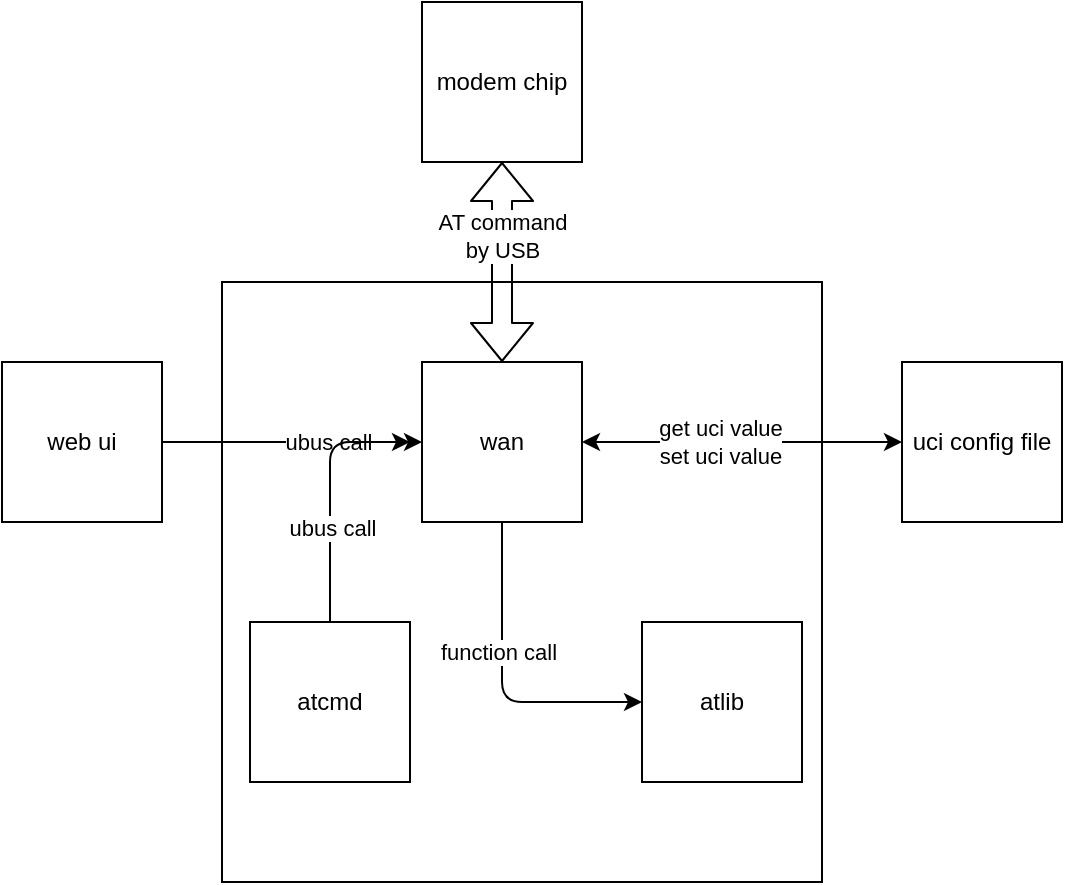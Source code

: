<mxfile version="13.9.6" type="github" pages="2">
  <diagram id="tjsZ40Q8FvJpc4kfpCKZ" name="struct">
    <mxGraphModel dx="1422" dy="794" grid="1" gridSize="10" guides="1" tooltips="1" connect="1" arrows="1" fold="1" page="1" pageScale="1" pageWidth="827" pageHeight="1169" math="0" shadow="0">
      <root>
        <mxCell id="0" />
        <mxCell id="1" parent="0" />
        <mxCell id="cVOpraQ1ibt0lroYH8kR-5" value="" style="whiteSpace=wrap;html=1;aspect=fixed;" parent="1" vertex="1">
          <mxGeometry x="320" y="270" width="300" height="300" as="geometry" />
        </mxCell>
        <mxCell id="cVOpraQ1ibt0lroYH8kR-2" value="atcmd" style="whiteSpace=wrap;html=1;aspect=fixed;" parent="1" vertex="1">
          <mxGeometry x="334" y="440" width="80" height="80" as="geometry" />
        </mxCell>
        <mxCell id="cVOpraQ1ibt0lroYH8kR-3" value="wan" style="whiteSpace=wrap;html=1;aspect=fixed;" parent="1" vertex="1">
          <mxGeometry x="420" y="310" width="80" height="80" as="geometry" />
        </mxCell>
        <mxCell id="cVOpraQ1ibt0lroYH8kR-4" value="atlib" style="whiteSpace=wrap;html=1;aspect=fixed;" parent="1" vertex="1">
          <mxGeometry x="530" y="440" width="80" height="80" as="geometry" />
        </mxCell>
        <mxCell id="cVOpraQ1ibt0lroYH8kR-6" value="web ui" style="whiteSpace=wrap;html=1;aspect=fixed;" parent="1" vertex="1">
          <mxGeometry x="210" y="310" width="80" height="80" as="geometry" />
        </mxCell>
        <mxCell id="cVOpraQ1ibt0lroYH8kR-7" value="uci config file" style="whiteSpace=wrap;html=1;aspect=fixed;" parent="1" vertex="1">
          <mxGeometry x="660" y="310" width="80" height="80" as="geometry" />
        </mxCell>
        <object label="" id="cVOpraQ1ibt0lroYH8kR-8">
          <mxCell style="endArrow=classic;html=1;exitX=1;exitY=0.5;exitDx=0;exitDy=0;" parent="1" source="cVOpraQ1ibt0lroYH8kR-6" target="cVOpraQ1ibt0lroYH8kR-3" edge="1">
            <mxGeometry width="50" height="50" relative="1" as="geometry">
              <mxPoint x="200" y="430" as="sourcePoint" />
              <mxPoint x="250" y="380" as="targetPoint" />
            </mxGeometry>
          </mxCell>
        </object>
        <mxCell id="cVOpraQ1ibt0lroYH8kR-9" value="ubus call" style="edgeLabel;html=1;align=center;verticalAlign=middle;resizable=0;points=[];" parent="cVOpraQ1ibt0lroYH8kR-8" vertex="1" connectable="0">
          <mxGeometry x="0.267" relative="1" as="geometry">
            <mxPoint as="offset" />
          </mxGeometry>
        </mxCell>
        <mxCell id="cVOpraQ1ibt0lroYH8kR-13" value="" style="endArrow=classic;html=1;exitX=0.5;exitY=0;exitDx=0;exitDy=0;" parent="1" source="cVOpraQ1ibt0lroYH8kR-2" edge="1">
          <mxGeometry width="50" height="50" relative="1" as="geometry">
            <mxPoint x="420" y="520" as="sourcePoint" />
            <mxPoint x="414" y="350" as="targetPoint" />
            <Array as="points">
              <mxPoint x="374" y="350" />
            </Array>
          </mxGeometry>
        </mxCell>
        <mxCell id="cVOpraQ1ibt0lroYH8kR-14" value="ubus call" style="edgeLabel;html=1;align=center;verticalAlign=middle;resizable=0;points=[];" parent="cVOpraQ1ibt0lroYH8kR-13" vertex="1" connectable="0">
          <mxGeometry x="-0.276" y="-1" relative="1" as="geometry">
            <mxPoint as="offset" />
          </mxGeometry>
        </mxCell>
        <mxCell id="cVOpraQ1ibt0lroYH8kR-17" value="" style="endArrow=classic;startArrow=classic;html=1;entryX=0;entryY=0.5;entryDx=0;entryDy=0;exitX=1;exitY=0.5;exitDx=0;exitDy=0;" parent="1" source="cVOpraQ1ibt0lroYH8kR-3" target="cVOpraQ1ibt0lroYH8kR-7" edge="1">
          <mxGeometry width="50" height="50" relative="1" as="geometry">
            <mxPoint x="390" y="550" as="sourcePoint" />
            <mxPoint x="440" y="500" as="targetPoint" />
          </mxGeometry>
        </mxCell>
        <mxCell id="cVOpraQ1ibt0lroYH8kR-18" value="get uci value&lt;br&gt;set uci value" style="edgeLabel;html=1;align=center;verticalAlign=middle;resizable=0;points=[];" parent="cVOpraQ1ibt0lroYH8kR-17" vertex="1" connectable="0">
          <mxGeometry x="-0.144" relative="1" as="geometry">
            <mxPoint as="offset" />
          </mxGeometry>
        </mxCell>
        <mxCell id="cVOpraQ1ibt0lroYH8kR-19" value="" style="endArrow=classic;html=1;exitX=0.5;exitY=1;exitDx=0;exitDy=0;entryX=0;entryY=0.5;entryDx=0;entryDy=0;" parent="1" source="cVOpraQ1ibt0lroYH8kR-3" target="cVOpraQ1ibt0lroYH8kR-4" edge="1">
          <mxGeometry width="50" height="50" relative="1" as="geometry">
            <mxPoint x="740" y="720" as="sourcePoint" />
            <mxPoint x="790" y="670" as="targetPoint" />
            <Array as="points">
              <mxPoint x="460" y="480" />
            </Array>
          </mxGeometry>
        </mxCell>
        <mxCell id="cVOpraQ1ibt0lroYH8kR-20" value="function call" style="edgeLabel;html=1;align=center;verticalAlign=middle;resizable=0;points=[];" parent="cVOpraQ1ibt0lroYH8kR-19" vertex="1" connectable="0">
          <mxGeometry x="-0.188" y="-2" relative="1" as="geometry">
            <mxPoint as="offset" />
          </mxGeometry>
        </mxCell>
        <mxCell id="cVOpraQ1ibt0lroYH8kR-21" value="modem chip" style="whiteSpace=wrap;html=1;aspect=fixed;" parent="1" vertex="1">
          <mxGeometry x="420" y="130" width="80" height="80" as="geometry" />
        </mxCell>
        <mxCell id="cVOpraQ1ibt0lroYH8kR-22" value="" style="shape=flexArrow;endArrow=classic;startArrow=classic;html=1;entryX=0.5;entryY=1;entryDx=0;entryDy=0;" parent="1" source="cVOpraQ1ibt0lroYH8kR-3" target="cVOpraQ1ibt0lroYH8kR-21" edge="1">
          <mxGeometry width="50" height="50" relative="1" as="geometry">
            <mxPoint x="460" y="289.289" as="sourcePoint" />
            <mxPoint x="460" y="239.289" as="targetPoint" />
          </mxGeometry>
        </mxCell>
        <mxCell id="cVOpraQ1ibt0lroYH8kR-23" value="AT command&lt;br&gt;by USB" style="edgeLabel;html=1;align=center;verticalAlign=middle;resizable=0;points=[];" parent="cVOpraQ1ibt0lroYH8kR-22" vertex="1" connectable="0">
          <mxGeometry x="0.612" y="-4" relative="1" as="geometry">
            <mxPoint x="-4" y="17" as="offset" />
          </mxGeometry>
        </mxCell>
      </root>
    </mxGraphModel>
  </diagram>
  <diagram id="8hoixYvkEONsOVVJSGLN" name="block">
    <mxGraphModel dx="1422" dy="794" grid="1" gridSize="10" guides="1" tooltips="1" connect="1" arrows="1" fold="1" page="1" pageScale="1" pageWidth="827" pageHeight="1169" math="0" shadow="0">
      <root>
        <mxCell id="ah541Y_RjbxgkqsnwScS-0" />
        <mxCell id="ah541Y_RjbxgkqsnwScS-1" parent="ah541Y_RjbxgkqsnwScS-0" />
        <mxCell id="kuo7yyHPrmV2QInHSain-17" value="" style="whiteSpace=wrap;html=1;aspect=fixed;" vertex="1" parent="ah541Y_RjbxgkqsnwScS-1">
          <mxGeometry x="260" y="90" width="440" height="440" as="geometry" />
        </mxCell>
        <mxCell id="kuo7yyHPrmV2QInHSain-2" value="modem" style="whiteSpace=wrap;html=1;aspect=fixed;" vertex="1" parent="ah541Y_RjbxgkqsnwScS-1">
          <mxGeometry x="420" y="310" width="80" height="80" as="geometry" />
        </mxCell>
        <mxCell id="kuo7yyHPrmV2QInHSain-4" value="web ui" style="whiteSpace=wrap;html=1;aspect=fixed;" vertex="1" parent="ah541Y_RjbxgkqsnwScS-1">
          <mxGeometry x="270" y="310" width="80" height="80" as="geometry" />
        </mxCell>
        <mxCell id="kuo7yyHPrmV2QInHSain-5" value="uci config file" style="whiteSpace=wrap;html=1;aspect=fixed;" vertex="1" parent="ah541Y_RjbxgkqsnwScS-1">
          <mxGeometry x="600" y="310" width="80" height="80" as="geometry" />
        </mxCell>
        <object label="" id="kuo7yyHPrmV2QInHSain-6">
          <mxCell style="endArrow=classic;html=1;exitX=1;exitY=0.5;exitDx=0;exitDy=0;" edge="1" parent="ah541Y_RjbxgkqsnwScS-1" source="kuo7yyHPrmV2QInHSain-4" target="kuo7yyHPrmV2QInHSain-2">
            <mxGeometry width="50" height="50" relative="1" as="geometry">
              <mxPoint x="200" y="430" as="sourcePoint" />
              <mxPoint x="250" y="380" as="targetPoint" />
            </mxGeometry>
          </mxCell>
        </object>
        <mxCell id="kuo7yyHPrmV2QInHSain-7" value="ubus call" style="edgeLabel;html=1;align=center;verticalAlign=middle;resizable=0;points=[];" vertex="1" connectable="0" parent="kuo7yyHPrmV2QInHSain-6">
          <mxGeometry x="0.267" relative="1" as="geometry">
            <mxPoint x="-18" as="offset" />
          </mxGeometry>
        </mxCell>
        <mxCell id="kuo7yyHPrmV2QInHSain-10" value="" style="endArrow=classic;startArrow=classic;html=1;entryX=0;entryY=0.5;entryDx=0;entryDy=0;exitX=1;exitY=0.5;exitDx=0;exitDy=0;" edge="1" parent="ah541Y_RjbxgkqsnwScS-1" source="kuo7yyHPrmV2QInHSain-2" target="kuo7yyHPrmV2QInHSain-5">
          <mxGeometry width="50" height="50" relative="1" as="geometry">
            <mxPoint x="390" y="550" as="sourcePoint" />
            <mxPoint x="440" y="500" as="targetPoint" />
          </mxGeometry>
        </mxCell>
        <mxCell id="kuo7yyHPrmV2QInHSain-11" value="get uci value&lt;br&gt;set uci value" style="edgeLabel;html=1;align=center;verticalAlign=middle;resizable=0;points=[];" vertex="1" connectable="0" parent="kuo7yyHPrmV2QInHSain-10">
          <mxGeometry x="-0.144" relative="1" as="geometry">
            <mxPoint as="offset" />
          </mxGeometry>
        </mxCell>
        <mxCell id="kuo7yyHPrmV2QInHSain-14" value="modem chip" style="whiteSpace=wrap;html=1;aspect=fixed;" vertex="1" parent="ah541Y_RjbxgkqsnwScS-1">
          <mxGeometry x="420" y="130" width="80" height="80" as="geometry" />
        </mxCell>
        <mxCell id="kuo7yyHPrmV2QInHSain-15" value="" style="shape=flexArrow;endArrow=classic;startArrow=classic;html=1;entryX=0.5;entryY=1;entryDx=0;entryDy=0;" edge="1" parent="ah541Y_RjbxgkqsnwScS-1" source="kuo7yyHPrmV2QInHSain-2" target="kuo7yyHPrmV2QInHSain-14">
          <mxGeometry width="50" height="50" relative="1" as="geometry">
            <mxPoint x="460" y="289.289" as="sourcePoint" />
            <mxPoint x="460" y="239.289" as="targetPoint" />
          </mxGeometry>
        </mxCell>
        <mxCell id="kuo7yyHPrmV2QInHSain-16" value="AT command&lt;br&gt;by USB" style="edgeLabel;html=1;align=center;verticalAlign=middle;resizable=0;points=[];" vertex="1" connectable="0" parent="kuo7yyHPrmV2QInHSain-15">
          <mxGeometry x="0.612" y="-4" relative="1" as="geometry">
            <mxPoint x="-4" y="17" as="offset" />
          </mxGeometry>
        </mxCell>
      </root>
    </mxGraphModel>
  </diagram>
</mxfile>
